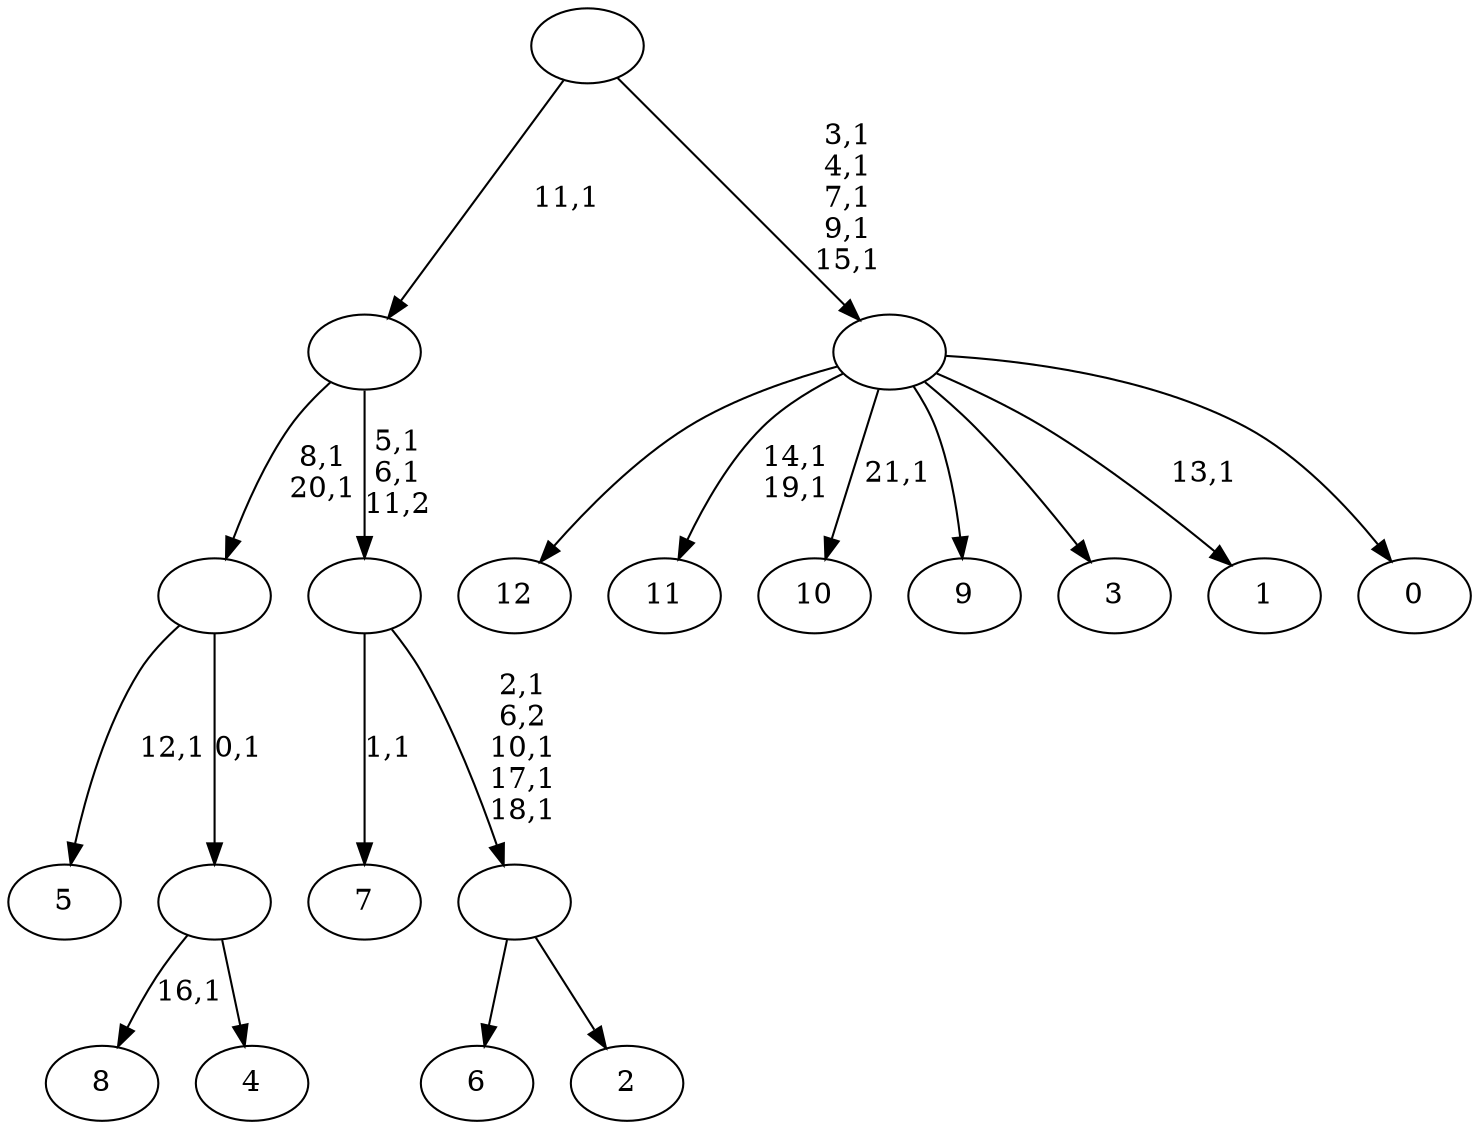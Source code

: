 digraph T {
	35 [label="12"]
	34 [label="11"]
	31 [label="10"]
	29 [label="9"]
	28 [label="8"]
	26 [label="7"]
	24 [label="6"]
	23 [label="5"]
	21 [label="4"]
	20 [label=""]
	19 [label=""]
	17 [label="3"]
	16 [label="2"]
	15 [label=""]
	11 [label=""]
	9 [label=""]
	8 [label="1"]
	6 [label="0"]
	5 [label=""]
	0 [label=""]
	20 -> 28 [label="16,1"]
	20 -> 21 [label=""]
	19 -> 23 [label="12,1"]
	19 -> 20 [label="0,1"]
	15 -> 24 [label=""]
	15 -> 16 [label=""]
	11 -> 15 [label="2,1\n6,2\n10,1\n17,1\n18,1"]
	11 -> 26 [label="1,1"]
	9 -> 11 [label="5,1\n6,1\n11,2"]
	9 -> 19 [label="8,1\n20,1"]
	5 -> 8 [label="13,1"]
	5 -> 31 [label="21,1"]
	5 -> 34 [label="14,1\n19,1"]
	5 -> 35 [label=""]
	5 -> 29 [label=""]
	5 -> 17 [label=""]
	5 -> 6 [label=""]
	0 -> 5 [label="3,1\n4,1\n7,1\n9,1\n15,1"]
	0 -> 9 [label="11,1"]
}
